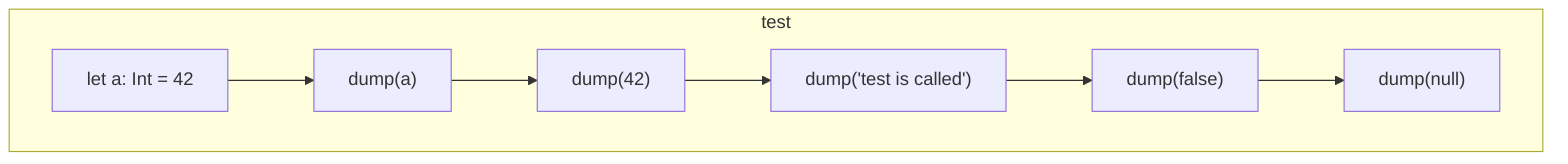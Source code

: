 graph TD
subgraph test
    test_141["let a: Int = 42"]
    test_142["dump(a)"]
    test_144["dump(42)"]
    test_146["dump('test is called')"]
    test_148["dump(false)"]
    test_150["dump(null)"]:::exitNode
    test_141 --> test_142
    test_142 --> test_144
    test_144 --> test_146
    test_146 --> test_148
    test_148 --> test_150
end